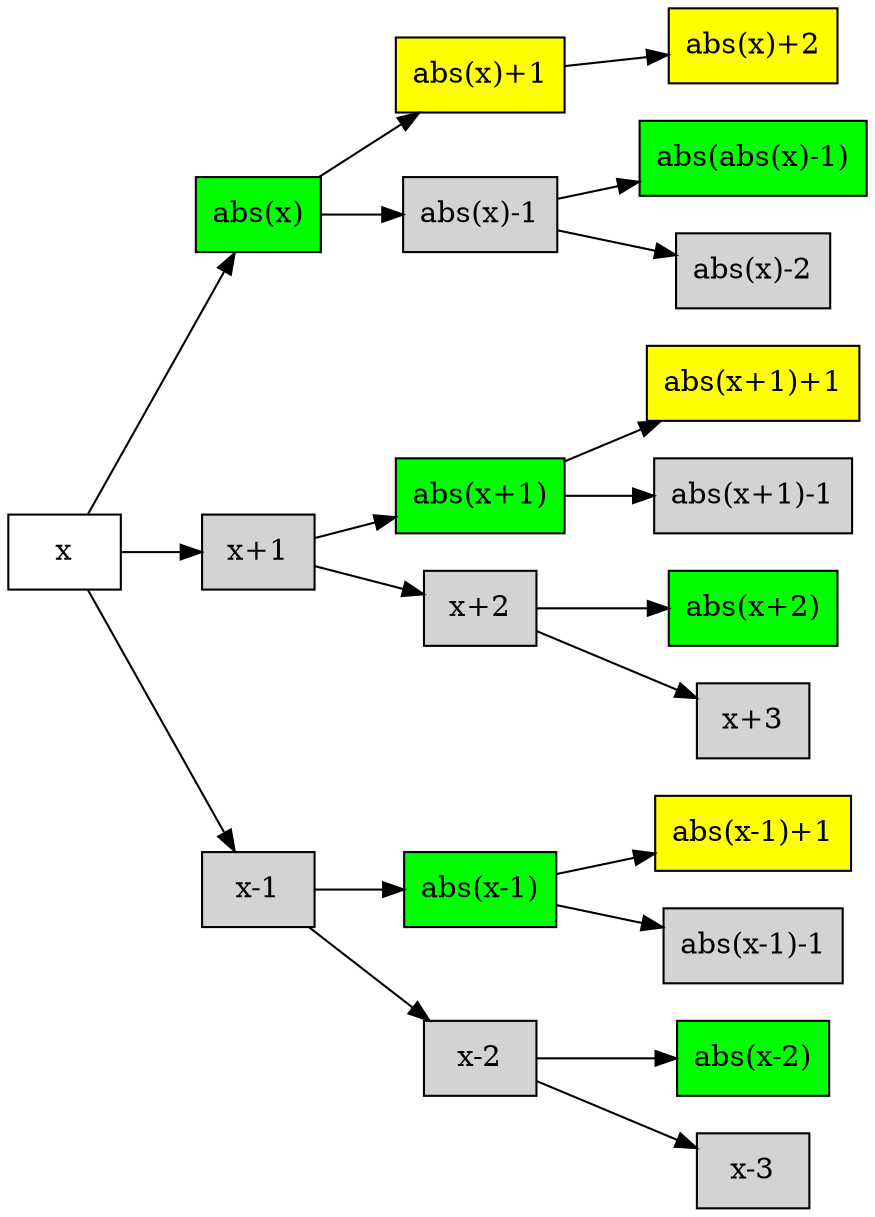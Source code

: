 digraph G {
rankdir = "LR";
node[shape = "box"];
"abs(x)" [style = "filled" fillcolor = "green"];
"x" -> "abs(x)";
"x+1" [style = "filled" fillcolor = "lightgray"];
"x" -> "x+1";
"x-1" [style = "filled" fillcolor = "lightgray"];
"x" -> "x-1";
"abs(x)+1" [style = "filled" fillcolor = "yellow"];
"abs(x)" -> "abs(x)+1";
"abs(x)-1" [style = "filled" fillcolor = "lightgray"];
"abs(x)" -> "abs(x)-1";
"abs(x+1)" [style = "filled" fillcolor = "green"];
"x+1" -> "abs(x+1)";
"x+2" [style = "filled" fillcolor = "lightgray"];
"x+1" -> "x+2";
"abs(x-1)" [style = "filled" fillcolor = "green"];
"x-1" -> "abs(x-1)";
"x-2" [style = "filled" fillcolor = "lightgray"];
"x-1" -> "x-2";
"abs(x)+2" [style = "filled" fillcolor = "yellow"];
"abs(x)+1" -> "abs(x)+2";
"abs(abs(x)-1)" [style = "filled" fillcolor = "green"];
"abs(x)-1" -> "abs(abs(x)-1)";
"abs(x)-2" [style = "filled" fillcolor = "lightgray"];
"abs(x)-1" -> "abs(x)-2";
"abs(x+1)+1" [style = "filled" fillcolor = "yellow"];
"abs(x+1)" -> "abs(x+1)+1";
"abs(x+1)-1" [style = "filled" fillcolor = "lightgray"];
"abs(x+1)" -> "abs(x+1)-1";
"abs(x+2)" [style = "filled" fillcolor = "green"];
"x+2" -> "abs(x+2)";
"x+3" [style = "filled" fillcolor = "lightgray"];
"x+2" -> "x+3";
"abs(x-1)+1" [style = "filled" fillcolor = "yellow"];
"abs(x-1)" -> "abs(x-1)+1";
"abs(x-1)-1" [style = "filled" fillcolor = "lightgray"];
"abs(x-1)" -> "abs(x-1)-1";
"abs(x-2)" [style = "filled" fillcolor = "green"];
"x-2" -> "abs(x-2)";
"x-3" [style = "filled" fillcolor = "lightgray"];
"x-2" -> "x-3";
}
